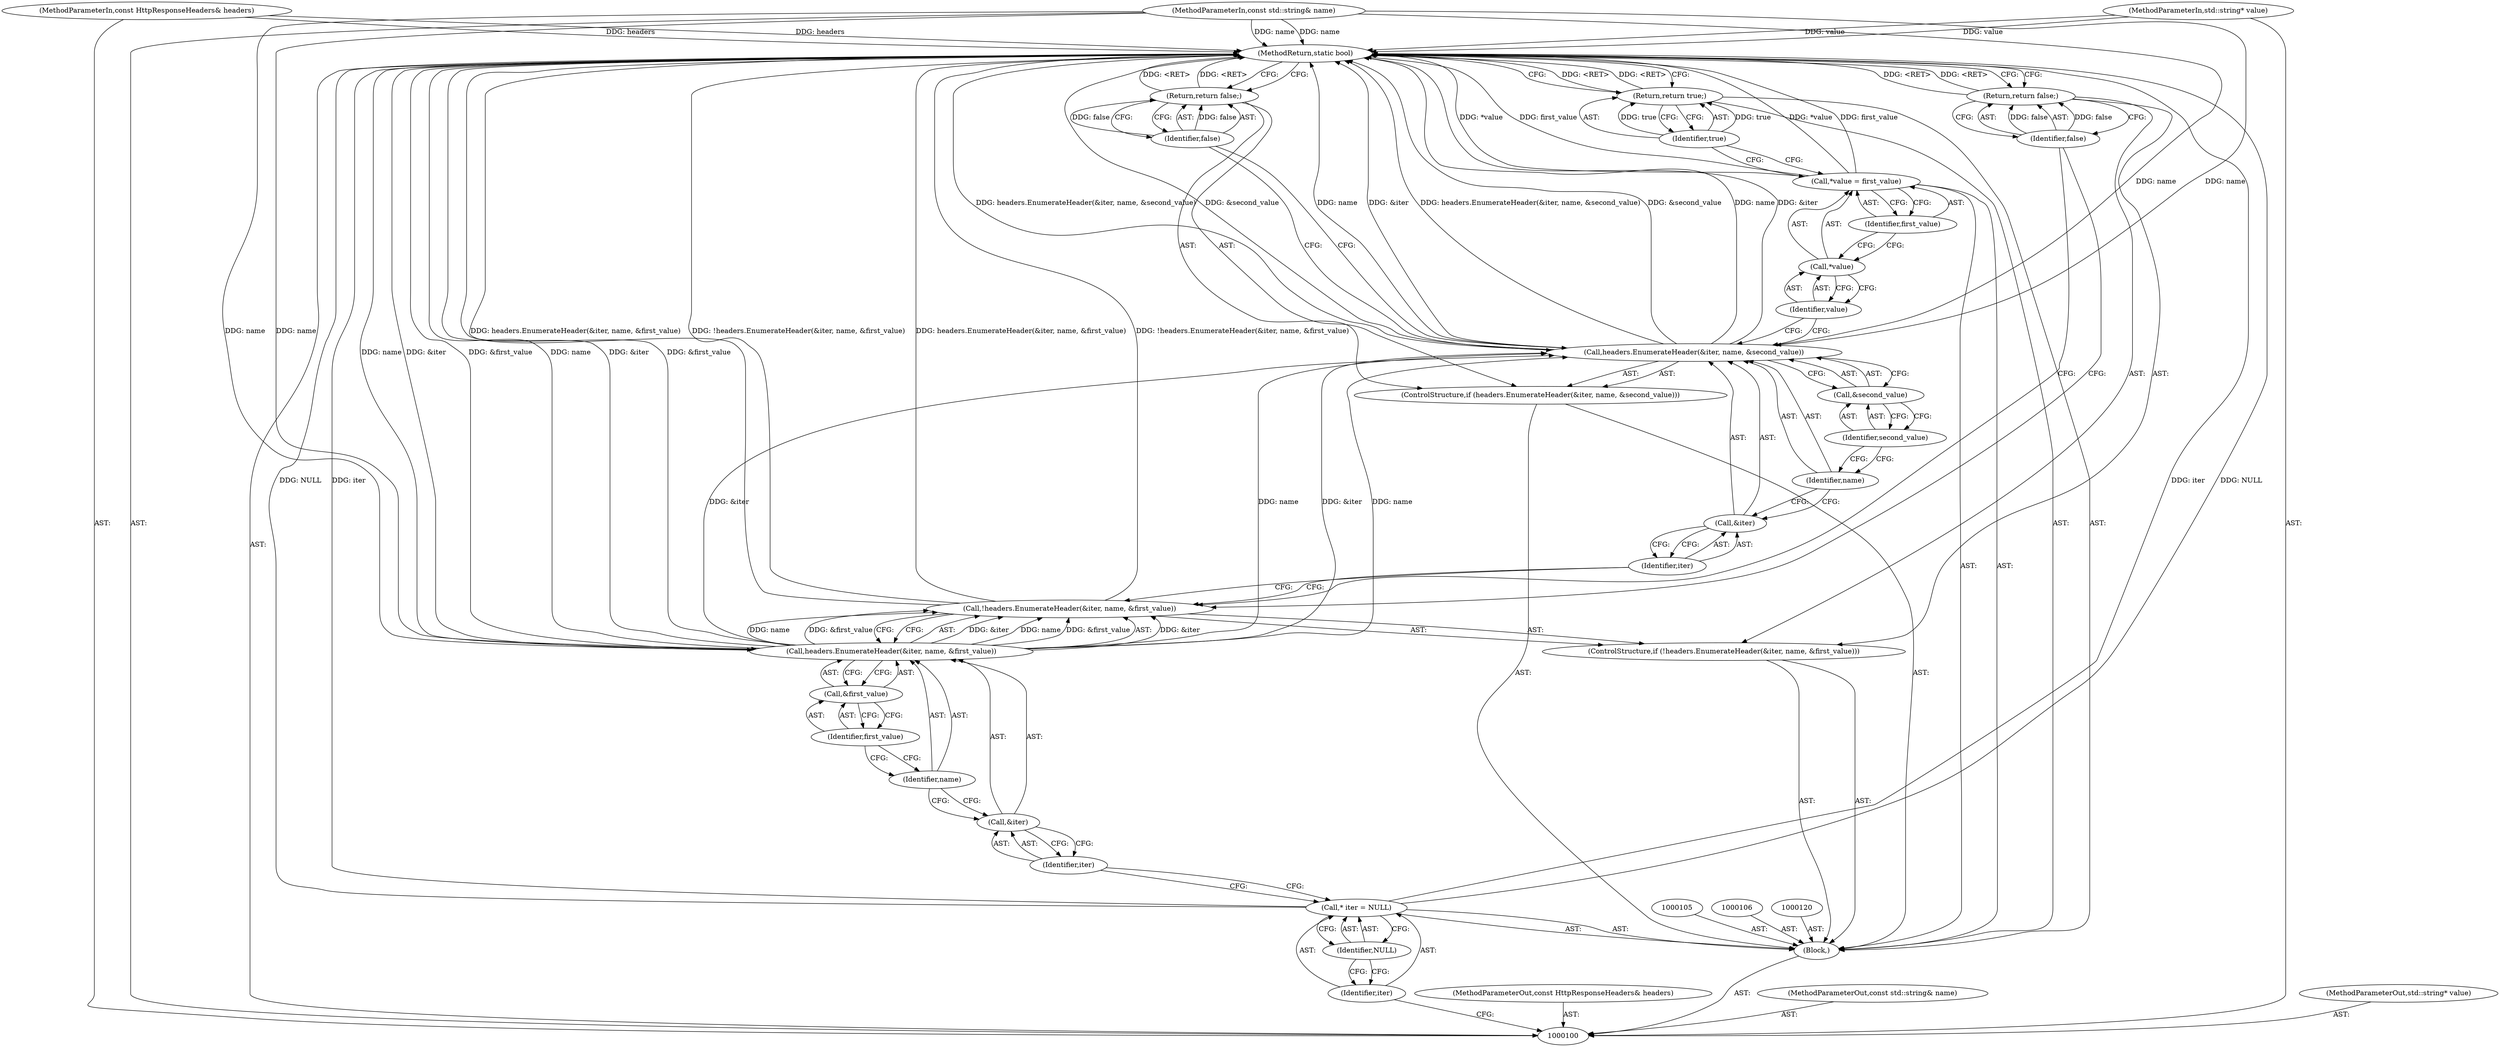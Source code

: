 digraph "1_Chrome_511d0a0a31a54e0cc0f15cb1b977dc9f9b20f0d3_2" {
"1000136" [label="(MethodReturn,static bool)"];
"1000101" [label="(MethodParameterIn,const HttpResponseHeaders& headers)"];
"1000169" [label="(MethodParameterOut,const HttpResponseHeaders& headers)"];
"1000121" [label="(ControlStructure,if (headers.EnumerateHeader(&iter, name, &second_value)))"];
"1000123" [label="(Call,&iter)"];
"1000124" [label="(Identifier,iter)"];
"1000125" [label="(Identifier,name)"];
"1000126" [label="(Call,&second_value)"];
"1000127" [label="(Identifier,second_value)"];
"1000122" [label="(Call,headers.EnumerateHeader(&iter, name, &second_value))"];
"1000129" [label="(Identifier,false)"];
"1000128" [label="(Return,return false;)"];
"1000133" [label="(Identifier,first_value)"];
"1000130" [label="(Call,*value = first_value)"];
"1000131" [label="(Call,*value)"];
"1000132" [label="(Identifier,value)"];
"1000134" [label="(Return,return true;)"];
"1000135" [label="(Identifier,true)"];
"1000102" [label="(MethodParameterIn,const std::string& name)"];
"1000170" [label="(MethodParameterOut,const std::string& name)"];
"1000103" [label="(MethodParameterIn,std::string* value)"];
"1000171" [label="(MethodParameterOut,std::string* value)"];
"1000104" [label="(Block,)"];
"1000109" [label="(Identifier,NULL)"];
"1000107" [label="(Call,* iter = NULL)"];
"1000108" [label="(Identifier,iter)"];
"1000110" [label="(ControlStructure,if (!headers.EnumerateHeader(&iter, name, &first_value)))"];
"1000113" [label="(Call,&iter)"];
"1000114" [label="(Identifier,iter)"];
"1000115" [label="(Identifier,name)"];
"1000116" [label="(Call,&first_value)"];
"1000117" [label="(Identifier,first_value)"];
"1000111" [label="(Call,!headers.EnumerateHeader(&iter, name, &first_value))"];
"1000112" [label="(Call,headers.EnumerateHeader(&iter, name, &first_value))"];
"1000119" [label="(Identifier,false)"];
"1000118" [label="(Return,return false;)"];
"1000136" -> "1000100"  [label="AST: "];
"1000136" -> "1000118"  [label="CFG: "];
"1000136" -> "1000128"  [label="CFG: "];
"1000136" -> "1000134"  [label="CFG: "];
"1000122" -> "1000136"  [label="DDG: name"];
"1000122" -> "1000136"  [label="DDG: &iter"];
"1000122" -> "1000136"  [label="DDG: headers.EnumerateHeader(&iter, name, &second_value)"];
"1000122" -> "1000136"  [label="DDG: &second_value"];
"1000107" -> "1000136"  [label="DDG: iter"];
"1000107" -> "1000136"  [label="DDG: NULL"];
"1000103" -> "1000136"  [label="DDG: value"];
"1000112" -> "1000136"  [label="DDG: name"];
"1000112" -> "1000136"  [label="DDG: &iter"];
"1000112" -> "1000136"  [label="DDG: &first_value"];
"1000130" -> "1000136"  [label="DDG: *value"];
"1000130" -> "1000136"  [label="DDG: first_value"];
"1000102" -> "1000136"  [label="DDG: name"];
"1000111" -> "1000136"  [label="DDG: headers.EnumerateHeader(&iter, name, &first_value)"];
"1000111" -> "1000136"  [label="DDG: !headers.EnumerateHeader(&iter, name, &first_value)"];
"1000101" -> "1000136"  [label="DDG: headers"];
"1000134" -> "1000136"  [label="DDG: <RET>"];
"1000118" -> "1000136"  [label="DDG: <RET>"];
"1000128" -> "1000136"  [label="DDG: <RET>"];
"1000101" -> "1000100"  [label="AST: "];
"1000101" -> "1000136"  [label="DDG: headers"];
"1000169" -> "1000100"  [label="AST: "];
"1000121" -> "1000104"  [label="AST: "];
"1000122" -> "1000121"  [label="AST: "];
"1000128" -> "1000121"  [label="AST: "];
"1000123" -> "1000122"  [label="AST: "];
"1000123" -> "1000124"  [label="CFG: "];
"1000124" -> "1000123"  [label="AST: "];
"1000125" -> "1000123"  [label="CFG: "];
"1000124" -> "1000123"  [label="AST: "];
"1000124" -> "1000111"  [label="CFG: "];
"1000123" -> "1000124"  [label="CFG: "];
"1000125" -> "1000122"  [label="AST: "];
"1000125" -> "1000123"  [label="CFG: "];
"1000127" -> "1000125"  [label="CFG: "];
"1000126" -> "1000122"  [label="AST: "];
"1000126" -> "1000127"  [label="CFG: "];
"1000127" -> "1000126"  [label="AST: "];
"1000122" -> "1000126"  [label="CFG: "];
"1000127" -> "1000126"  [label="AST: "];
"1000127" -> "1000125"  [label="CFG: "];
"1000126" -> "1000127"  [label="CFG: "];
"1000122" -> "1000121"  [label="AST: "];
"1000122" -> "1000126"  [label="CFG: "];
"1000123" -> "1000122"  [label="AST: "];
"1000125" -> "1000122"  [label="AST: "];
"1000126" -> "1000122"  [label="AST: "];
"1000129" -> "1000122"  [label="CFG: "];
"1000132" -> "1000122"  [label="CFG: "];
"1000122" -> "1000136"  [label="DDG: name"];
"1000122" -> "1000136"  [label="DDG: &iter"];
"1000122" -> "1000136"  [label="DDG: headers.EnumerateHeader(&iter, name, &second_value)"];
"1000122" -> "1000136"  [label="DDG: &second_value"];
"1000112" -> "1000122"  [label="DDG: &iter"];
"1000112" -> "1000122"  [label="DDG: name"];
"1000102" -> "1000122"  [label="DDG: name"];
"1000129" -> "1000128"  [label="AST: "];
"1000129" -> "1000122"  [label="CFG: "];
"1000128" -> "1000129"  [label="CFG: "];
"1000129" -> "1000128"  [label="DDG: false"];
"1000128" -> "1000121"  [label="AST: "];
"1000128" -> "1000129"  [label="CFG: "];
"1000129" -> "1000128"  [label="AST: "];
"1000136" -> "1000128"  [label="CFG: "];
"1000128" -> "1000136"  [label="DDG: <RET>"];
"1000129" -> "1000128"  [label="DDG: false"];
"1000133" -> "1000130"  [label="AST: "];
"1000133" -> "1000131"  [label="CFG: "];
"1000130" -> "1000133"  [label="CFG: "];
"1000130" -> "1000104"  [label="AST: "];
"1000130" -> "1000133"  [label="CFG: "];
"1000131" -> "1000130"  [label="AST: "];
"1000133" -> "1000130"  [label="AST: "];
"1000135" -> "1000130"  [label="CFG: "];
"1000130" -> "1000136"  [label="DDG: *value"];
"1000130" -> "1000136"  [label="DDG: first_value"];
"1000131" -> "1000130"  [label="AST: "];
"1000131" -> "1000132"  [label="CFG: "];
"1000132" -> "1000131"  [label="AST: "];
"1000133" -> "1000131"  [label="CFG: "];
"1000132" -> "1000131"  [label="AST: "];
"1000132" -> "1000122"  [label="CFG: "];
"1000131" -> "1000132"  [label="CFG: "];
"1000134" -> "1000104"  [label="AST: "];
"1000134" -> "1000135"  [label="CFG: "];
"1000135" -> "1000134"  [label="AST: "];
"1000136" -> "1000134"  [label="CFG: "];
"1000134" -> "1000136"  [label="DDG: <RET>"];
"1000135" -> "1000134"  [label="DDG: true"];
"1000135" -> "1000134"  [label="AST: "];
"1000135" -> "1000130"  [label="CFG: "];
"1000134" -> "1000135"  [label="CFG: "];
"1000135" -> "1000134"  [label="DDG: true"];
"1000102" -> "1000100"  [label="AST: "];
"1000102" -> "1000136"  [label="DDG: name"];
"1000102" -> "1000112"  [label="DDG: name"];
"1000102" -> "1000122"  [label="DDG: name"];
"1000170" -> "1000100"  [label="AST: "];
"1000103" -> "1000100"  [label="AST: "];
"1000103" -> "1000136"  [label="DDG: value"];
"1000171" -> "1000100"  [label="AST: "];
"1000104" -> "1000100"  [label="AST: "];
"1000105" -> "1000104"  [label="AST: "];
"1000106" -> "1000104"  [label="AST: "];
"1000107" -> "1000104"  [label="AST: "];
"1000110" -> "1000104"  [label="AST: "];
"1000120" -> "1000104"  [label="AST: "];
"1000121" -> "1000104"  [label="AST: "];
"1000130" -> "1000104"  [label="AST: "];
"1000134" -> "1000104"  [label="AST: "];
"1000109" -> "1000107"  [label="AST: "];
"1000109" -> "1000108"  [label="CFG: "];
"1000107" -> "1000109"  [label="CFG: "];
"1000107" -> "1000104"  [label="AST: "];
"1000107" -> "1000109"  [label="CFG: "];
"1000108" -> "1000107"  [label="AST: "];
"1000109" -> "1000107"  [label="AST: "];
"1000114" -> "1000107"  [label="CFG: "];
"1000107" -> "1000136"  [label="DDG: iter"];
"1000107" -> "1000136"  [label="DDG: NULL"];
"1000108" -> "1000107"  [label="AST: "];
"1000108" -> "1000100"  [label="CFG: "];
"1000109" -> "1000108"  [label="CFG: "];
"1000110" -> "1000104"  [label="AST: "];
"1000111" -> "1000110"  [label="AST: "];
"1000118" -> "1000110"  [label="AST: "];
"1000113" -> "1000112"  [label="AST: "];
"1000113" -> "1000114"  [label="CFG: "];
"1000114" -> "1000113"  [label="AST: "];
"1000115" -> "1000113"  [label="CFG: "];
"1000114" -> "1000113"  [label="AST: "];
"1000114" -> "1000107"  [label="CFG: "];
"1000113" -> "1000114"  [label="CFG: "];
"1000115" -> "1000112"  [label="AST: "];
"1000115" -> "1000113"  [label="CFG: "];
"1000117" -> "1000115"  [label="CFG: "];
"1000116" -> "1000112"  [label="AST: "];
"1000116" -> "1000117"  [label="CFG: "];
"1000117" -> "1000116"  [label="AST: "];
"1000112" -> "1000116"  [label="CFG: "];
"1000117" -> "1000116"  [label="AST: "];
"1000117" -> "1000115"  [label="CFG: "];
"1000116" -> "1000117"  [label="CFG: "];
"1000111" -> "1000110"  [label="AST: "];
"1000111" -> "1000112"  [label="CFG: "];
"1000112" -> "1000111"  [label="AST: "];
"1000119" -> "1000111"  [label="CFG: "];
"1000124" -> "1000111"  [label="CFG: "];
"1000111" -> "1000136"  [label="DDG: headers.EnumerateHeader(&iter, name, &first_value)"];
"1000111" -> "1000136"  [label="DDG: !headers.EnumerateHeader(&iter, name, &first_value)"];
"1000112" -> "1000111"  [label="DDG: &iter"];
"1000112" -> "1000111"  [label="DDG: name"];
"1000112" -> "1000111"  [label="DDG: &first_value"];
"1000112" -> "1000111"  [label="AST: "];
"1000112" -> "1000116"  [label="CFG: "];
"1000113" -> "1000112"  [label="AST: "];
"1000115" -> "1000112"  [label="AST: "];
"1000116" -> "1000112"  [label="AST: "];
"1000111" -> "1000112"  [label="CFG: "];
"1000112" -> "1000136"  [label="DDG: name"];
"1000112" -> "1000136"  [label="DDG: &iter"];
"1000112" -> "1000136"  [label="DDG: &first_value"];
"1000112" -> "1000111"  [label="DDG: &iter"];
"1000112" -> "1000111"  [label="DDG: name"];
"1000112" -> "1000111"  [label="DDG: &first_value"];
"1000102" -> "1000112"  [label="DDG: name"];
"1000112" -> "1000122"  [label="DDG: &iter"];
"1000112" -> "1000122"  [label="DDG: name"];
"1000119" -> "1000118"  [label="AST: "];
"1000119" -> "1000111"  [label="CFG: "];
"1000118" -> "1000119"  [label="CFG: "];
"1000119" -> "1000118"  [label="DDG: false"];
"1000118" -> "1000110"  [label="AST: "];
"1000118" -> "1000119"  [label="CFG: "];
"1000119" -> "1000118"  [label="AST: "];
"1000136" -> "1000118"  [label="CFG: "];
"1000118" -> "1000136"  [label="DDG: <RET>"];
"1000119" -> "1000118"  [label="DDG: false"];
}
